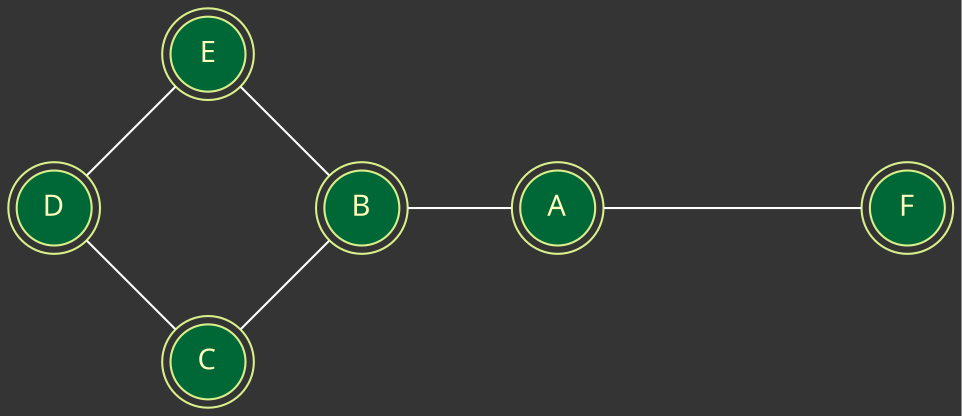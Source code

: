 graph G {
	bgcolor="#343434";
	layout=circo;
	A--F[ color=white ];
	A--B[ color=white ];
	B--C[ color=white ];
	C--D[ color=white ];
	D--E[ color=white ];
	E--B[ color=white ];
	A [ color=7, colorscheme=rdylgn11, fillcolor=11, fontcolor=6, fontname="Migu 1M", shape=doublecircle, style="solid,filled" ];
	B [ color=7, colorscheme=rdylgn11, fillcolor=11, fontcolor=6, fontname="Migu 1M", shape=doublecircle, style="solid,filled" ];
	C [ color=7, colorscheme=rdylgn11, fillcolor=11, fontcolor=6, fontname="Migu 1M", shape=doublecircle, style="solid,filled" ];
	D [ color=7, colorscheme=rdylgn11, fillcolor=11, fontcolor=6, fontname="Migu 1M", shape=doublecircle, style="solid,filled" ];
	E [ color=7, colorscheme=rdylgn11, fillcolor=11, fontcolor=6, fontname="Migu 1M", shape=doublecircle, style="solid,filled" ];
	F [ color=7, colorscheme=rdylgn11, fillcolor=11, fontcolor=6, fontname="Migu 1M", shape=doublecircle, style="solid,filled" ];

}
